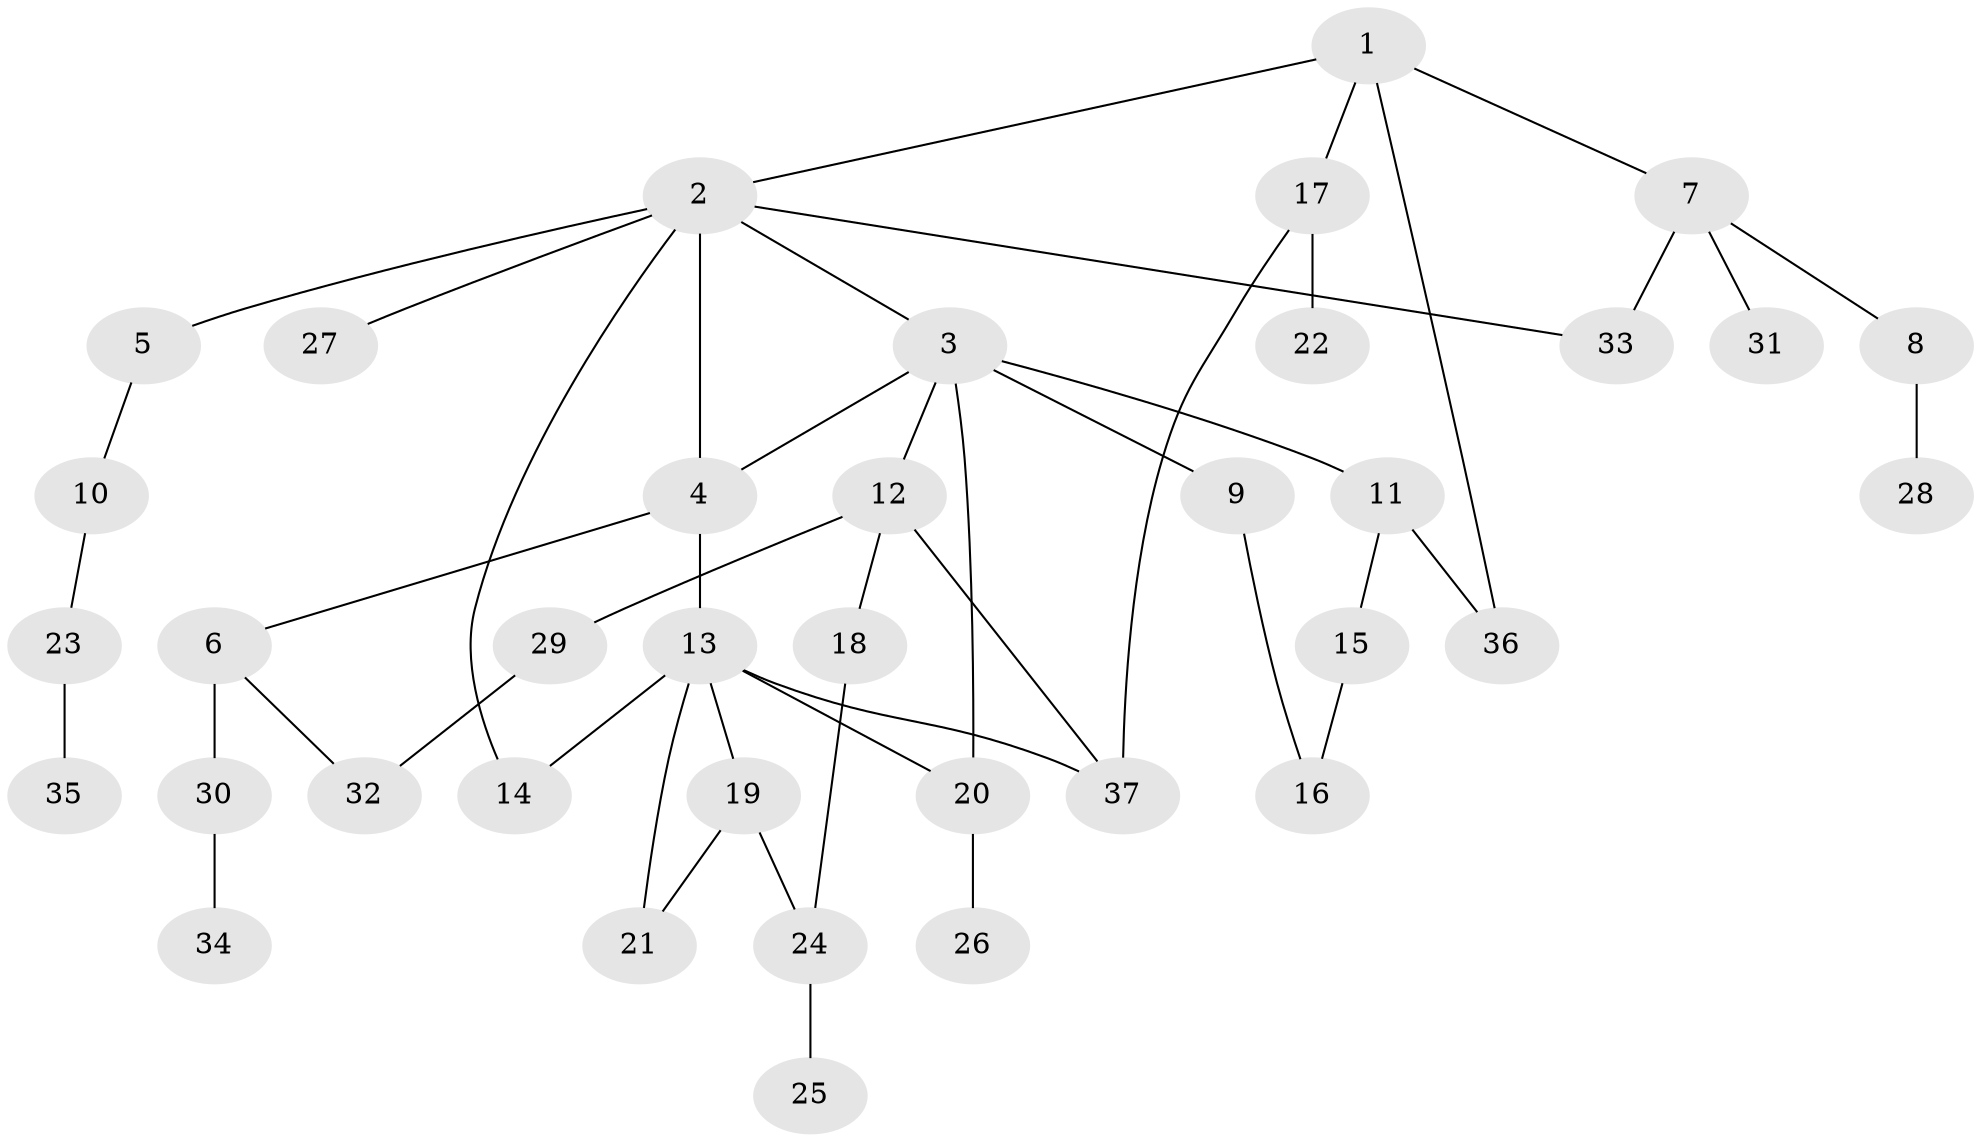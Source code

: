 // original degree distribution, {4: 0.04395604395604396, 7: 0.01098901098901099, 3: 0.18681318681318682, 6: 0.03296703296703297, 5: 0.04395604395604396, 2: 0.32967032967032966, 1: 0.3516483516483517}
// Generated by graph-tools (version 1.1) at 2025/49/03/04/25 22:49:15]
// undirected, 37 vertices, 47 edges
graph export_dot {
  node [color=gray90,style=filled];
  1;
  2;
  3;
  4;
  5;
  6;
  7;
  8;
  9;
  10;
  11;
  12;
  13;
  14;
  15;
  16;
  17;
  18;
  19;
  20;
  21;
  22;
  23;
  24;
  25;
  26;
  27;
  28;
  29;
  30;
  31;
  32;
  33;
  34;
  35;
  36;
  37;
  1 -- 2 [weight=1.0];
  1 -- 7 [weight=1.0];
  1 -- 17 [weight=1.0];
  1 -- 36 [weight=1.0];
  2 -- 3 [weight=1.0];
  2 -- 4 [weight=2.0];
  2 -- 5 [weight=1.0];
  2 -- 14 [weight=1.0];
  2 -- 27 [weight=1.0];
  2 -- 33 [weight=1.0];
  3 -- 4 [weight=1.0];
  3 -- 9 [weight=1.0];
  3 -- 11 [weight=1.0];
  3 -- 12 [weight=1.0];
  3 -- 20 [weight=1.0];
  4 -- 6 [weight=1.0];
  4 -- 13 [weight=1.0];
  5 -- 10 [weight=1.0];
  6 -- 30 [weight=3.0];
  6 -- 32 [weight=1.0];
  7 -- 8 [weight=1.0];
  7 -- 31 [weight=1.0];
  7 -- 33 [weight=1.0];
  8 -- 28 [weight=1.0];
  9 -- 16 [weight=1.0];
  10 -- 23 [weight=1.0];
  11 -- 15 [weight=1.0];
  11 -- 36 [weight=1.0];
  12 -- 18 [weight=1.0];
  12 -- 29 [weight=1.0];
  12 -- 37 [weight=1.0];
  13 -- 14 [weight=1.0];
  13 -- 19 [weight=1.0];
  13 -- 20 [weight=1.0];
  13 -- 21 [weight=1.0];
  13 -- 37 [weight=1.0];
  15 -- 16 [weight=1.0];
  17 -- 22 [weight=2.0];
  17 -- 37 [weight=1.0];
  18 -- 24 [weight=1.0];
  19 -- 21 [weight=1.0];
  19 -- 24 [weight=1.0];
  20 -- 26 [weight=1.0];
  23 -- 35 [weight=1.0];
  24 -- 25 [weight=1.0];
  29 -- 32 [weight=1.0];
  30 -- 34 [weight=1.0];
}

